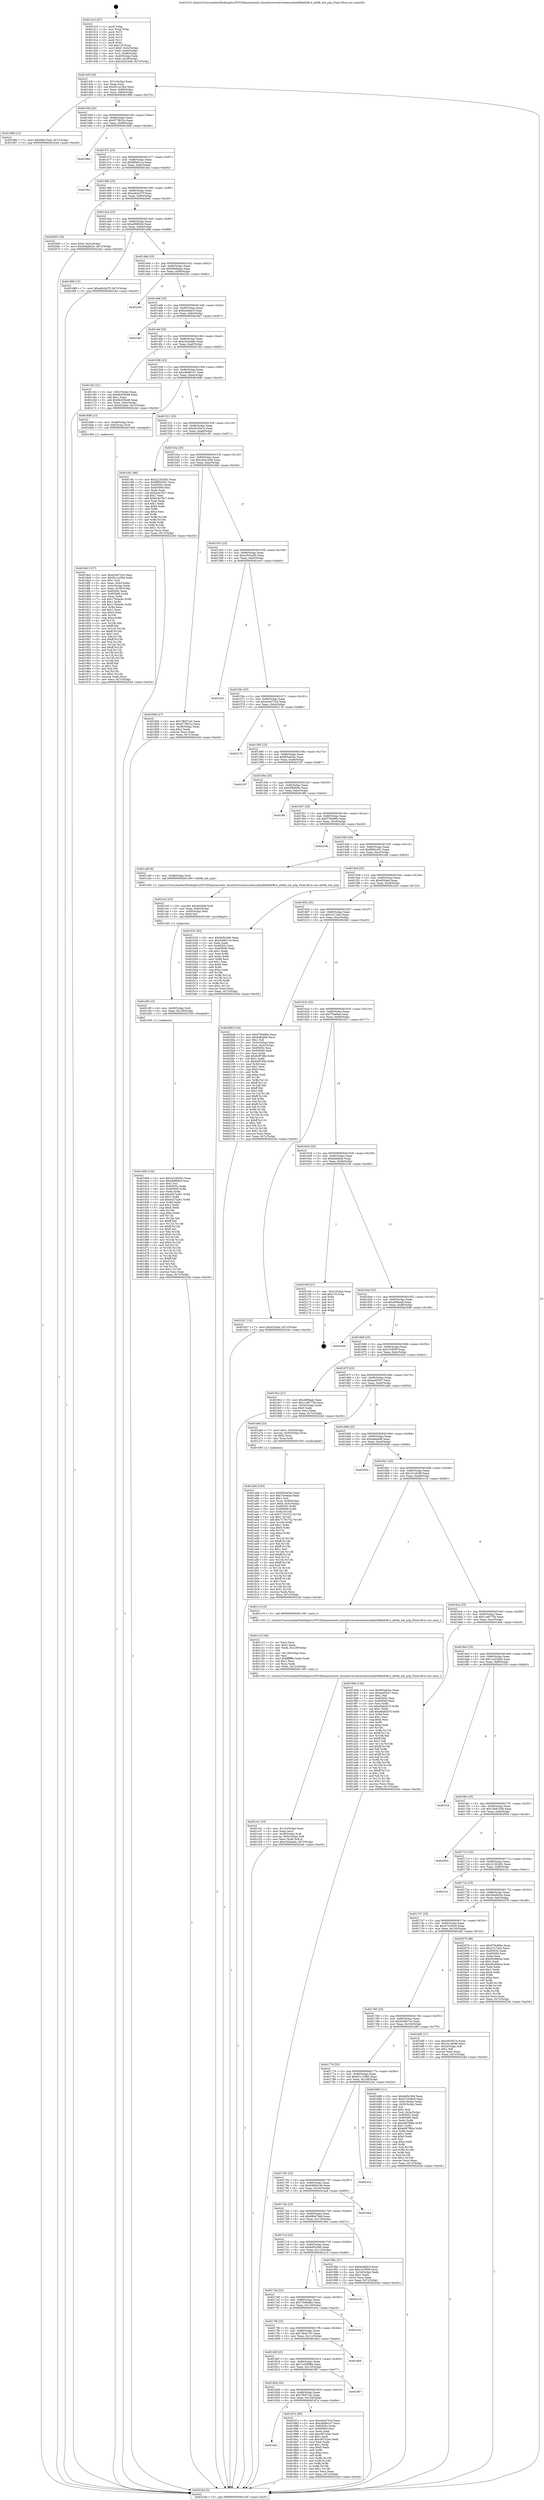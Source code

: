 digraph "0x401410" {
  label = "0x401410 (/mnt/c/Users/mathe/Desktop/tcc/POCII/binaries/extr_linuxdriversnetwirelessathath9kath9k.h_ath9k_init_p2p_Final-ollvm.out::main(0))"
  labelloc = "t"
  node[shape=record]

  Entry [label="",width=0.3,height=0.3,shape=circle,fillcolor=black,style=filled]
  "0x40143f" [label="{
     0x40143f [26]\l
     | [instrs]\l
     &nbsp;&nbsp;0x40143f \<+3\>: mov -0x7c(%rbp),%eax\l
     &nbsp;&nbsp;0x401442 \<+2\>: mov %eax,%ecx\l
     &nbsp;&nbsp;0x401444 \<+6\>: sub $0x921a10b4,%ecx\l
     &nbsp;&nbsp;0x40144a \<+3\>: mov %eax,-0x80(%rbp)\l
     &nbsp;&nbsp;0x40144d \<+6\>: mov %ecx,-0x84(%rbp)\l
     &nbsp;&nbsp;0x401453 \<+6\>: je 0000000000401980 \<main+0x570\>\l
  }"]
  "0x401980" [label="{
     0x401980 [12]\l
     | [instrs]\l
     &nbsp;&nbsp;0x401980 \<+7\>: movl $0x686e7be6,-0x7c(%rbp)\l
     &nbsp;&nbsp;0x401987 \<+5\>: jmp 000000000040224d \<main+0xe3d\>\l
  }"]
  "0x401459" [label="{
     0x401459 [25]\l
     | [instrs]\l
     &nbsp;&nbsp;0x401459 \<+5\>: jmp 000000000040145e \<main+0x4e\>\l
     &nbsp;&nbsp;0x40145e \<+3\>: mov -0x80(%rbp),%eax\l
     &nbsp;&nbsp;0x401461 \<+5\>: sub $0x977f831e,%eax\l
     &nbsp;&nbsp;0x401466 \<+6\>: mov %eax,-0x88(%rbp)\l
     &nbsp;&nbsp;0x40146c \<+6\>: je 0000000000401866 \<main+0x456\>\l
  }"]
  Exit [label="",width=0.3,height=0.3,shape=circle,fillcolor=black,style=filled,peripheries=2]
  "0x401866" [label="{
     0x401866\l
  }", style=dashed]
  "0x401472" [label="{
     0x401472 [25]\l
     | [instrs]\l
     &nbsp;&nbsp;0x401472 \<+5\>: jmp 0000000000401477 \<main+0x67\>\l
     &nbsp;&nbsp;0x401477 \<+3\>: mov -0x80(%rbp),%eax\l
     &nbsp;&nbsp;0x40147a \<+5\>: sub $0x9f04b1ca,%eax\l
     &nbsp;&nbsp;0x40147f \<+6\>: mov %eax,-0x8c(%rbp)\l
     &nbsp;&nbsp;0x401485 \<+6\>: je 0000000000401fa2 \<main+0xb92\>\l
  }"]
  "0x401d08" [label="{
     0x401d08 [144]\l
     | [instrs]\l
     &nbsp;&nbsp;0x401d08 \<+5\>: mov $0x22182d02,%eax\l
     &nbsp;&nbsp;0x401d0d \<+5\>: mov $0xa896f4c6,%esi\l
     &nbsp;&nbsp;0x401d12 \<+2\>: mov $0x1,%cl\l
     &nbsp;&nbsp;0x401d14 \<+7\>: mov 0x40505c,%edx\l
     &nbsp;&nbsp;0x401d1b \<+8\>: mov 0x405060,%r8d\l
     &nbsp;&nbsp;0x401d23 \<+3\>: mov %edx,%r9d\l
     &nbsp;&nbsp;0x401d26 \<+7\>: add $0xe427a261,%r9d\l
     &nbsp;&nbsp;0x401d2d \<+4\>: sub $0x1,%r9d\l
     &nbsp;&nbsp;0x401d31 \<+7\>: sub $0xe427a261,%r9d\l
     &nbsp;&nbsp;0x401d38 \<+4\>: imul %r9d,%edx\l
     &nbsp;&nbsp;0x401d3c \<+3\>: and $0x1,%edx\l
     &nbsp;&nbsp;0x401d3f \<+3\>: cmp $0x0,%edx\l
     &nbsp;&nbsp;0x401d42 \<+4\>: sete %r10b\l
     &nbsp;&nbsp;0x401d46 \<+4\>: cmp $0xa,%r8d\l
     &nbsp;&nbsp;0x401d4a \<+4\>: setl %r11b\l
     &nbsp;&nbsp;0x401d4e \<+3\>: mov %r10b,%bl\l
     &nbsp;&nbsp;0x401d51 \<+3\>: xor $0xff,%bl\l
     &nbsp;&nbsp;0x401d54 \<+3\>: mov %r11b,%r14b\l
     &nbsp;&nbsp;0x401d57 \<+4\>: xor $0xff,%r14b\l
     &nbsp;&nbsp;0x401d5b \<+3\>: xor $0x0,%cl\l
     &nbsp;&nbsp;0x401d5e \<+3\>: mov %bl,%r15b\l
     &nbsp;&nbsp;0x401d61 \<+4\>: and $0x0,%r15b\l
     &nbsp;&nbsp;0x401d65 \<+3\>: and %cl,%r10b\l
     &nbsp;&nbsp;0x401d68 \<+3\>: mov %r14b,%r12b\l
     &nbsp;&nbsp;0x401d6b \<+4\>: and $0x0,%r12b\l
     &nbsp;&nbsp;0x401d6f \<+3\>: and %cl,%r11b\l
     &nbsp;&nbsp;0x401d72 \<+3\>: or %r10b,%r15b\l
     &nbsp;&nbsp;0x401d75 \<+3\>: or %r11b,%r12b\l
     &nbsp;&nbsp;0x401d78 \<+3\>: xor %r12b,%r15b\l
     &nbsp;&nbsp;0x401d7b \<+3\>: or %r14b,%bl\l
     &nbsp;&nbsp;0x401d7e \<+3\>: xor $0xff,%bl\l
     &nbsp;&nbsp;0x401d81 \<+3\>: or $0x0,%cl\l
     &nbsp;&nbsp;0x401d84 \<+2\>: and %cl,%bl\l
     &nbsp;&nbsp;0x401d86 \<+3\>: or %bl,%r15b\l
     &nbsp;&nbsp;0x401d89 \<+4\>: test $0x1,%r15b\l
     &nbsp;&nbsp;0x401d8d \<+3\>: cmovne %esi,%eax\l
     &nbsp;&nbsp;0x401d90 \<+3\>: mov %eax,-0x7c(%rbp)\l
     &nbsp;&nbsp;0x401d93 \<+5\>: jmp 000000000040224d \<main+0xe3d\>\l
  }"]
  "0x401fa2" [label="{
     0x401fa2\l
  }", style=dashed]
  "0x40148b" [label="{
     0x40148b [25]\l
     | [instrs]\l
     &nbsp;&nbsp;0x40148b \<+5\>: jmp 0000000000401490 \<main+0x80\>\l
     &nbsp;&nbsp;0x401490 \<+3\>: mov -0x80(%rbp),%eax\l
     &nbsp;&nbsp;0x401493 \<+5\>: sub $0xa4b2e37f,%eax\l
     &nbsp;&nbsp;0x401498 \<+6\>: mov %eax,-0x90(%rbp)\l
     &nbsp;&nbsp;0x40149e \<+6\>: je 0000000000402065 \<main+0xc55\>\l
  }"]
  "0x401cf9" [label="{
     0x401cf9 [15]\l
     | [instrs]\l
     &nbsp;&nbsp;0x401cf9 \<+4\>: mov -0x58(%rbp),%rdi\l
     &nbsp;&nbsp;0x401cfd \<+6\>: mov %eax,-0x130(%rbp)\l
     &nbsp;&nbsp;0x401d03 \<+5\>: call 0000000000401030 \<free@plt\>\l
     | [calls]\l
     &nbsp;&nbsp;0x401030 \{1\} (unknown)\l
  }"]
  "0x402065" [label="{
     0x402065 [19]\l
     | [instrs]\l
     &nbsp;&nbsp;0x402065 \<+7\>: movl $0x0,-0x3c(%rbp)\l
     &nbsp;&nbsp;0x40206c \<+7\>: movl $0x29adb42e,-0x7c(%rbp)\l
     &nbsp;&nbsp;0x402073 \<+5\>: jmp 000000000040224d \<main+0xe3d\>\l
  }"]
  "0x4014a4" [label="{
     0x4014a4 [25]\l
     | [instrs]\l
     &nbsp;&nbsp;0x4014a4 \<+5\>: jmp 00000000004014a9 \<main+0x99\>\l
     &nbsp;&nbsp;0x4014a9 \<+3\>: mov -0x80(%rbp),%eax\l
     &nbsp;&nbsp;0x4014ac \<+5\>: sub $0xa896f4c6,%eax\l
     &nbsp;&nbsp;0x4014b1 \<+6\>: mov %eax,-0x94(%rbp)\l
     &nbsp;&nbsp;0x4014b7 \<+6\>: je 0000000000401d98 \<main+0x988\>\l
  }"]
  "0x401ce2" [label="{
     0x401ce2 [23]\l
     | [instrs]\l
     &nbsp;&nbsp;0x401ce2 \<+10\>: movabs $0x4030d6,%rdi\l
     &nbsp;&nbsp;0x401cec \<+3\>: mov %eax,-0x60(%rbp)\l
     &nbsp;&nbsp;0x401cef \<+3\>: mov -0x60(%rbp),%esi\l
     &nbsp;&nbsp;0x401cf2 \<+2\>: mov $0x0,%al\l
     &nbsp;&nbsp;0x401cf4 \<+5\>: call 0000000000401040 \<printf@plt\>\l
     | [calls]\l
     &nbsp;&nbsp;0x401040 \{1\} (unknown)\l
  }"]
  "0x401d98" [label="{
     0x401d98 [12]\l
     | [instrs]\l
     &nbsp;&nbsp;0x401d98 \<+7\>: movl $0xa4b2e37f,-0x7c(%rbp)\l
     &nbsp;&nbsp;0x401d9f \<+5\>: jmp 000000000040224d \<main+0xe3d\>\l
  }"]
  "0x4014bd" [label="{
     0x4014bd [25]\l
     | [instrs]\l
     &nbsp;&nbsp;0x4014bd \<+5\>: jmp 00000000004014c2 \<main+0xb2\>\l
     &nbsp;&nbsp;0x4014c2 \<+3\>: mov -0x80(%rbp),%eax\l
     &nbsp;&nbsp;0x4014c5 \<+5\>: sub $0xb9e9afaa,%eax\l
     &nbsp;&nbsp;0x4014ca \<+6\>: mov %eax,-0x98(%rbp)\l
     &nbsp;&nbsp;0x4014d0 \<+6\>: je 000000000040220c \<main+0xdfc\>\l
  }"]
  "0x401c41" [label="{
     0x401c41 [33]\l
     | [instrs]\l
     &nbsp;&nbsp;0x401c41 \<+6\>: mov -0x12c(%rbp),%ecx\l
     &nbsp;&nbsp;0x401c47 \<+3\>: imul %eax,%ecx\l
     &nbsp;&nbsp;0x401c4a \<+4\>: mov -0x58(%rbp),%rdi\l
     &nbsp;&nbsp;0x401c4e \<+4\>: movslq -0x5c(%rbp),%r8\l
     &nbsp;&nbsp;0x401c52 \<+4\>: mov %ecx,(%rdi,%r8,4)\l
     &nbsp;&nbsp;0x401c56 \<+7\>: movl $0xc3d3aede,-0x7c(%rbp)\l
     &nbsp;&nbsp;0x401c5d \<+5\>: jmp 000000000040224d \<main+0xe3d\>\l
  }"]
  "0x40220c" [label="{
     0x40220c\l
  }", style=dashed]
  "0x4014d6" [label="{
     0x4014d6 [25]\l
     | [instrs]\l
     &nbsp;&nbsp;0x4014d6 \<+5\>: jmp 00000000004014db \<main+0xcb\>\l
     &nbsp;&nbsp;0x4014db \<+3\>: mov -0x80(%rbp),%eax\l
     &nbsp;&nbsp;0x4014de \<+5\>: sub $0xbe4bfa1f,%eax\l
     &nbsp;&nbsp;0x4014e3 \<+6\>: mov %eax,-0x9c(%rbp)\l
     &nbsp;&nbsp;0x4014e9 \<+6\>: je 00000000004019a7 \<main+0x597\>\l
  }"]
  "0x401c15" [label="{
     0x401c15 [44]\l
     | [instrs]\l
     &nbsp;&nbsp;0x401c15 \<+2\>: xor %ecx,%ecx\l
     &nbsp;&nbsp;0x401c17 \<+5\>: mov $0x2,%edx\l
     &nbsp;&nbsp;0x401c1c \<+6\>: mov %edx,-0x128(%rbp)\l
     &nbsp;&nbsp;0x401c22 \<+1\>: cltd\l
     &nbsp;&nbsp;0x401c23 \<+6\>: mov -0x128(%rbp),%esi\l
     &nbsp;&nbsp;0x401c29 \<+2\>: idiv %esi\l
     &nbsp;&nbsp;0x401c2b \<+6\>: imul $0xfffffffe,%edx,%edx\l
     &nbsp;&nbsp;0x401c31 \<+3\>: sub $0x1,%ecx\l
     &nbsp;&nbsp;0x401c34 \<+2\>: sub %ecx,%edx\l
     &nbsp;&nbsp;0x401c36 \<+6\>: mov %edx,-0x12c(%rbp)\l
     &nbsp;&nbsp;0x401c3c \<+5\>: call 0000000000401160 \<next_i\>\l
     | [calls]\l
     &nbsp;&nbsp;0x401160 \{1\} (/mnt/c/Users/mathe/Desktop/tcc/POCII/binaries/extr_linuxdriversnetwirelessathath9kath9k.h_ath9k_init_p2p_Final-ollvm.out::next_i)\l
  }"]
  "0x4019a7" [label="{
     0x4019a7\l
  }", style=dashed]
  "0x4014ef" [label="{
     0x4014ef [25]\l
     | [instrs]\l
     &nbsp;&nbsp;0x4014ef \<+5\>: jmp 00000000004014f4 \<main+0xe4\>\l
     &nbsp;&nbsp;0x4014f4 \<+3\>: mov -0x80(%rbp),%eax\l
     &nbsp;&nbsp;0x4014f7 \<+5\>: sub $0xc3d3aede,%eax\l
     &nbsp;&nbsp;0x4014fc \<+6\>: mov %eax,-0xa0(%rbp)\l
     &nbsp;&nbsp;0x401502 \<+6\>: je 0000000000401c62 \<main+0x852\>\l
  }"]
  "0x401a84" [label="{
     0x401a84 [163]\l
     | [instrs]\l
     &nbsp;&nbsp;0x401a84 \<+5\>: mov $0xf03a63ec,%ecx\l
     &nbsp;&nbsp;0x401a89 \<+5\>: mov $0x754e6ae,%edx\l
     &nbsp;&nbsp;0x401a8e \<+3\>: mov $0x1,%sil\l
     &nbsp;&nbsp;0x401a91 \<+4\>: mov %rax,-0x58(%rbp)\l
     &nbsp;&nbsp;0x401a95 \<+7\>: movl $0x0,-0x5c(%rbp)\l
     &nbsp;&nbsp;0x401a9c \<+8\>: mov 0x40505c,%r8d\l
     &nbsp;&nbsp;0x401aa4 \<+8\>: mov 0x405060,%r9d\l
     &nbsp;&nbsp;0x401aac \<+3\>: mov %r8d,%r10d\l
     &nbsp;&nbsp;0x401aaf \<+7\>: sub $0x7170c752,%r10d\l
     &nbsp;&nbsp;0x401ab6 \<+4\>: sub $0x1,%r10d\l
     &nbsp;&nbsp;0x401aba \<+7\>: add $0x7170c752,%r10d\l
     &nbsp;&nbsp;0x401ac1 \<+4\>: imul %r10d,%r8d\l
     &nbsp;&nbsp;0x401ac5 \<+4\>: and $0x1,%r8d\l
     &nbsp;&nbsp;0x401ac9 \<+4\>: cmp $0x0,%r8d\l
     &nbsp;&nbsp;0x401acd \<+4\>: sete %r11b\l
     &nbsp;&nbsp;0x401ad1 \<+4\>: cmp $0xa,%r9d\l
     &nbsp;&nbsp;0x401ad5 \<+3\>: setl %bl\l
     &nbsp;&nbsp;0x401ad8 \<+3\>: mov %r11b,%r14b\l
     &nbsp;&nbsp;0x401adb \<+4\>: xor $0xff,%r14b\l
     &nbsp;&nbsp;0x401adf \<+3\>: mov %bl,%r15b\l
     &nbsp;&nbsp;0x401ae2 \<+4\>: xor $0xff,%r15b\l
     &nbsp;&nbsp;0x401ae6 \<+4\>: xor $0x1,%sil\l
     &nbsp;&nbsp;0x401aea \<+3\>: mov %r14b,%r12b\l
     &nbsp;&nbsp;0x401aed \<+4\>: and $0xff,%r12b\l
     &nbsp;&nbsp;0x401af1 \<+3\>: and %sil,%r11b\l
     &nbsp;&nbsp;0x401af4 \<+3\>: mov %r15b,%r13b\l
     &nbsp;&nbsp;0x401af7 \<+4\>: and $0xff,%r13b\l
     &nbsp;&nbsp;0x401afb \<+3\>: and %sil,%bl\l
     &nbsp;&nbsp;0x401afe \<+3\>: or %r11b,%r12b\l
     &nbsp;&nbsp;0x401b01 \<+3\>: or %bl,%r13b\l
     &nbsp;&nbsp;0x401b04 \<+3\>: xor %r13b,%r12b\l
     &nbsp;&nbsp;0x401b07 \<+3\>: or %r15b,%r14b\l
     &nbsp;&nbsp;0x401b0a \<+4\>: xor $0xff,%r14b\l
     &nbsp;&nbsp;0x401b0e \<+4\>: or $0x1,%sil\l
     &nbsp;&nbsp;0x401b12 \<+3\>: and %sil,%r14b\l
     &nbsp;&nbsp;0x401b15 \<+3\>: or %r14b,%r12b\l
     &nbsp;&nbsp;0x401b18 \<+4\>: test $0x1,%r12b\l
     &nbsp;&nbsp;0x401b1c \<+3\>: cmovne %edx,%ecx\l
     &nbsp;&nbsp;0x401b1f \<+3\>: mov %ecx,-0x7c(%rbp)\l
     &nbsp;&nbsp;0x401b22 \<+5\>: jmp 000000000040224d \<main+0xe3d\>\l
  }"]
  "0x401c62" [label="{
     0x401c62 [31]\l
     | [instrs]\l
     &nbsp;&nbsp;0x401c62 \<+3\>: mov -0x5c(%rbp),%eax\l
     &nbsp;&nbsp;0x401c65 \<+5\>: sub $0x6b439e48,%eax\l
     &nbsp;&nbsp;0x401c6a \<+3\>: add $0x1,%eax\l
     &nbsp;&nbsp;0x401c6d \<+5\>: add $0x6b439e48,%eax\l
     &nbsp;&nbsp;0x401c72 \<+3\>: mov %eax,-0x5c(%rbp)\l
     &nbsp;&nbsp;0x401c75 \<+7\>: movl $0x452ded,-0x7c(%rbp)\l
     &nbsp;&nbsp;0x401c7c \<+5\>: jmp 000000000040224d \<main+0xe3d\>\l
  }"]
  "0x401508" [label="{
     0x401508 [25]\l
     | [instrs]\l
     &nbsp;&nbsp;0x401508 \<+5\>: jmp 000000000040150d \<main+0xfd\>\l
     &nbsp;&nbsp;0x40150d \<+3\>: mov -0x80(%rbp),%eax\l
     &nbsp;&nbsp;0x401510 \<+5\>: sub $0xc6b861e7,%eax\l
     &nbsp;&nbsp;0x401515 \<+6\>: mov %eax,-0xa4(%rbp)\l
     &nbsp;&nbsp;0x40151b \<+6\>: je 00000000004018d6 \<main+0x4c6\>\l
  }"]
  "0x4018e3" [label="{
     0x4018e3 [157]\l
     | [instrs]\l
     &nbsp;&nbsp;0x4018e3 \<+5\>: mov $0xe3ed7524,%ecx\l
     &nbsp;&nbsp;0x4018e8 \<+5\>: mov $0x921a10b4,%edx\l
     &nbsp;&nbsp;0x4018ed \<+3\>: mov $0x1,%sil\l
     &nbsp;&nbsp;0x4018f0 \<+3\>: mov %eax,-0x4c(%rbp)\l
     &nbsp;&nbsp;0x4018f3 \<+3\>: mov -0x4c(%rbp),%eax\l
     &nbsp;&nbsp;0x4018f6 \<+3\>: mov %eax,-0x34(%rbp)\l
     &nbsp;&nbsp;0x4018f9 \<+7\>: mov 0x40505c,%eax\l
     &nbsp;&nbsp;0x401900 \<+8\>: mov 0x405060,%r8d\l
     &nbsp;&nbsp;0x401908 \<+3\>: mov %eax,%r9d\l
     &nbsp;&nbsp;0x40190b \<+7\>: sub $0x17b5ac6c,%r9d\l
     &nbsp;&nbsp;0x401912 \<+4\>: sub $0x1,%r9d\l
     &nbsp;&nbsp;0x401916 \<+7\>: add $0x17b5ac6c,%r9d\l
     &nbsp;&nbsp;0x40191d \<+4\>: imul %r9d,%eax\l
     &nbsp;&nbsp;0x401921 \<+3\>: and $0x1,%eax\l
     &nbsp;&nbsp;0x401924 \<+3\>: cmp $0x0,%eax\l
     &nbsp;&nbsp;0x401927 \<+4\>: sete %r10b\l
     &nbsp;&nbsp;0x40192b \<+4\>: cmp $0xa,%r8d\l
     &nbsp;&nbsp;0x40192f \<+4\>: setl %r11b\l
     &nbsp;&nbsp;0x401933 \<+3\>: mov %r10b,%bl\l
     &nbsp;&nbsp;0x401936 \<+3\>: xor $0xff,%bl\l
     &nbsp;&nbsp;0x401939 \<+3\>: mov %r11b,%r14b\l
     &nbsp;&nbsp;0x40193c \<+4\>: xor $0xff,%r14b\l
     &nbsp;&nbsp;0x401940 \<+4\>: xor $0x1,%sil\l
     &nbsp;&nbsp;0x401944 \<+3\>: mov %bl,%r15b\l
     &nbsp;&nbsp;0x401947 \<+4\>: and $0xff,%r15b\l
     &nbsp;&nbsp;0x40194b \<+3\>: and %sil,%r10b\l
     &nbsp;&nbsp;0x40194e \<+3\>: mov %r14b,%r12b\l
     &nbsp;&nbsp;0x401951 \<+4\>: and $0xff,%r12b\l
     &nbsp;&nbsp;0x401955 \<+3\>: and %sil,%r11b\l
     &nbsp;&nbsp;0x401958 \<+3\>: or %r10b,%r15b\l
     &nbsp;&nbsp;0x40195b \<+3\>: or %r11b,%r12b\l
     &nbsp;&nbsp;0x40195e \<+3\>: xor %r12b,%r15b\l
     &nbsp;&nbsp;0x401961 \<+3\>: or %r14b,%bl\l
     &nbsp;&nbsp;0x401964 \<+3\>: xor $0xff,%bl\l
     &nbsp;&nbsp;0x401967 \<+4\>: or $0x1,%sil\l
     &nbsp;&nbsp;0x40196b \<+3\>: and %sil,%bl\l
     &nbsp;&nbsp;0x40196e \<+3\>: or %bl,%r15b\l
     &nbsp;&nbsp;0x401971 \<+4\>: test $0x1,%r15b\l
     &nbsp;&nbsp;0x401975 \<+3\>: cmovne %edx,%ecx\l
     &nbsp;&nbsp;0x401978 \<+3\>: mov %ecx,-0x7c(%rbp)\l
     &nbsp;&nbsp;0x40197b \<+5\>: jmp 000000000040224d \<main+0xe3d\>\l
  }"]
  "0x4018d6" [label="{
     0x4018d6 [13]\l
     | [instrs]\l
     &nbsp;&nbsp;0x4018d6 \<+4\>: mov -0x48(%rbp),%rax\l
     &nbsp;&nbsp;0x4018da \<+4\>: mov 0x8(%rax),%rdi\l
     &nbsp;&nbsp;0x4018de \<+5\>: call 0000000000401060 \<atoi@plt\>\l
     | [calls]\l
     &nbsp;&nbsp;0x401060 \{1\} (unknown)\l
  }"]
  "0x401521" [label="{
     0x401521 [25]\l
     | [instrs]\l
     &nbsp;&nbsp;0x401521 \<+5\>: jmp 0000000000401526 \<main+0x116\>\l
     &nbsp;&nbsp;0x401526 \<+3\>: mov -0x80(%rbp),%eax\l
     &nbsp;&nbsp;0x401529 \<+5\>: sub $0xc8c55a7e,%eax\l
     &nbsp;&nbsp;0x40152e \<+6\>: mov %eax,-0xa8(%rbp)\l
     &nbsp;&nbsp;0x401534 \<+6\>: je 0000000000401c81 \<main+0x871\>\l
  }"]
  "0x401841" [label="{
     0x401841\l
  }", style=dashed]
  "0x401c81" [label="{
     0x401c81 [88]\l
     | [instrs]\l
     &nbsp;&nbsp;0x401c81 \<+5\>: mov $0x22182d02,%eax\l
     &nbsp;&nbsp;0x401c86 \<+5\>: mov $0xf985c651,%ecx\l
     &nbsp;&nbsp;0x401c8b \<+7\>: mov 0x40505c,%edx\l
     &nbsp;&nbsp;0x401c92 \<+7\>: mov 0x405060,%esi\l
     &nbsp;&nbsp;0x401c99 \<+2\>: mov %edx,%edi\l
     &nbsp;&nbsp;0x401c9b \<+6\>: sub $0xbc4a79c7,%edi\l
     &nbsp;&nbsp;0x401ca1 \<+3\>: sub $0x1,%edi\l
     &nbsp;&nbsp;0x401ca4 \<+6\>: add $0xbc4a79c7,%edi\l
     &nbsp;&nbsp;0x401caa \<+3\>: imul %edi,%edx\l
     &nbsp;&nbsp;0x401cad \<+3\>: and $0x1,%edx\l
     &nbsp;&nbsp;0x401cb0 \<+3\>: cmp $0x0,%edx\l
     &nbsp;&nbsp;0x401cb3 \<+4\>: sete %r8b\l
     &nbsp;&nbsp;0x401cb7 \<+3\>: cmp $0xa,%esi\l
     &nbsp;&nbsp;0x401cba \<+4\>: setl %r9b\l
     &nbsp;&nbsp;0x401cbe \<+3\>: mov %r8b,%r10b\l
     &nbsp;&nbsp;0x401cc1 \<+3\>: and %r9b,%r10b\l
     &nbsp;&nbsp;0x401cc4 \<+3\>: xor %r9b,%r8b\l
     &nbsp;&nbsp;0x401cc7 \<+3\>: or %r8b,%r10b\l
     &nbsp;&nbsp;0x401cca \<+4\>: test $0x1,%r10b\l
     &nbsp;&nbsp;0x401cce \<+3\>: cmovne %ecx,%eax\l
     &nbsp;&nbsp;0x401cd1 \<+3\>: mov %eax,-0x7c(%rbp)\l
     &nbsp;&nbsp;0x401cd4 \<+5\>: jmp 000000000040224d \<main+0xe3d\>\l
  }"]
  "0x40153a" [label="{
     0x40153a [25]\l
     | [instrs]\l
     &nbsp;&nbsp;0x40153a \<+5\>: jmp 000000000040153f \<main+0x12f\>\l
     &nbsp;&nbsp;0x40153f \<+3\>: mov -0x80(%rbp),%eax\l
     &nbsp;&nbsp;0x401542 \<+5\>: sub $0xc92e1b48,%eax\l
     &nbsp;&nbsp;0x401547 \<+6\>: mov %eax,-0xac(%rbp)\l
     &nbsp;&nbsp;0x40154d \<+6\>: je 000000000040184b \<main+0x43b\>\l
  }"]
  "0x40187e" [label="{
     0x40187e [88]\l
     | [instrs]\l
     &nbsp;&nbsp;0x40187e \<+5\>: mov $0xe3ed7524,%eax\l
     &nbsp;&nbsp;0x401883 \<+5\>: mov $0xc6b861e7,%ecx\l
     &nbsp;&nbsp;0x401888 \<+7\>: mov 0x40505c,%edx\l
     &nbsp;&nbsp;0x40188f \<+7\>: mov 0x405060,%esi\l
     &nbsp;&nbsp;0x401896 \<+2\>: mov %edx,%edi\l
     &nbsp;&nbsp;0x401898 \<+6\>: add $0xc957a2ec,%edi\l
     &nbsp;&nbsp;0x40189e \<+3\>: sub $0x1,%edi\l
     &nbsp;&nbsp;0x4018a1 \<+6\>: sub $0xc957a2ec,%edi\l
     &nbsp;&nbsp;0x4018a7 \<+3\>: imul %edi,%edx\l
     &nbsp;&nbsp;0x4018aa \<+3\>: and $0x1,%edx\l
     &nbsp;&nbsp;0x4018ad \<+3\>: cmp $0x0,%edx\l
     &nbsp;&nbsp;0x4018b0 \<+4\>: sete %r8b\l
     &nbsp;&nbsp;0x4018b4 \<+3\>: cmp $0xa,%esi\l
     &nbsp;&nbsp;0x4018b7 \<+4\>: setl %r9b\l
     &nbsp;&nbsp;0x4018bb \<+3\>: mov %r8b,%r10b\l
     &nbsp;&nbsp;0x4018be \<+3\>: and %r9b,%r10b\l
     &nbsp;&nbsp;0x4018c1 \<+3\>: xor %r9b,%r8b\l
     &nbsp;&nbsp;0x4018c4 \<+3\>: or %r8b,%r10b\l
     &nbsp;&nbsp;0x4018c7 \<+4\>: test $0x1,%r10b\l
     &nbsp;&nbsp;0x4018cb \<+3\>: cmovne %ecx,%eax\l
     &nbsp;&nbsp;0x4018ce \<+3\>: mov %eax,-0x7c(%rbp)\l
     &nbsp;&nbsp;0x4018d1 \<+5\>: jmp 000000000040224d \<main+0xe3d\>\l
  }"]
  "0x40184b" [label="{
     0x40184b [27]\l
     | [instrs]\l
     &nbsp;&nbsp;0x40184b \<+5\>: mov $0x7fb971dc,%eax\l
     &nbsp;&nbsp;0x401850 \<+5\>: mov $0x977f831e,%ecx\l
     &nbsp;&nbsp;0x401855 \<+3\>: mov -0x38(%rbp),%edx\l
     &nbsp;&nbsp;0x401858 \<+3\>: cmp $0x2,%edx\l
     &nbsp;&nbsp;0x40185b \<+3\>: cmovne %ecx,%eax\l
     &nbsp;&nbsp;0x40185e \<+3\>: mov %eax,-0x7c(%rbp)\l
     &nbsp;&nbsp;0x401861 \<+5\>: jmp 000000000040224d \<main+0xe3d\>\l
  }"]
  "0x401553" [label="{
     0x401553 [25]\l
     | [instrs]\l
     &nbsp;&nbsp;0x401553 \<+5\>: jmp 0000000000401558 \<main+0x148\>\l
     &nbsp;&nbsp;0x401558 \<+3\>: mov -0x80(%rbp),%eax\l
     &nbsp;&nbsp;0x40155b \<+5\>: sub $0xe293ec6b,%eax\l
     &nbsp;&nbsp;0x401560 \<+6\>: mov %eax,-0xb0(%rbp)\l
     &nbsp;&nbsp;0x401566 \<+6\>: je 0000000000401ec0 \<main+0xab0\>\l
  }"]
  "0x40224d" [label="{
     0x40224d [5]\l
     | [instrs]\l
     &nbsp;&nbsp;0x40224d \<+5\>: jmp 000000000040143f \<main+0x2f\>\l
  }"]
  "0x401410" [label="{
     0x401410 [47]\l
     | [instrs]\l
     &nbsp;&nbsp;0x401410 \<+1\>: push %rbp\l
     &nbsp;&nbsp;0x401411 \<+3\>: mov %rsp,%rbp\l
     &nbsp;&nbsp;0x401414 \<+2\>: push %r15\l
     &nbsp;&nbsp;0x401416 \<+2\>: push %r14\l
     &nbsp;&nbsp;0x401418 \<+2\>: push %r13\l
     &nbsp;&nbsp;0x40141a \<+2\>: push %r12\l
     &nbsp;&nbsp;0x40141c \<+1\>: push %rbx\l
     &nbsp;&nbsp;0x40141d \<+7\>: sub $0x118,%rsp\l
     &nbsp;&nbsp;0x401424 \<+7\>: movl $0x0,-0x3c(%rbp)\l
     &nbsp;&nbsp;0x40142b \<+3\>: mov %edi,-0x40(%rbp)\l
     &nbsp;&nbsp;0x40142e \<+4\>: mov %rsi,-0x48(%rbp)\l
     &nbsp;&nbsp;0x401432 \<+3\>: mov -0x40(%rbp),%edi\l
     &nbsp;&nbsp;0x401435 \<+3\>: mov %edi,-0x38(%rbp)\l
     &nbsp;&nbsp;0x401438 \<+7\>: movl $0xc92e1b48,-0x7c(%rbp)\l
  }"]
  "0x401828" [label="{
     0x401828 [25]\l
     | [instrs]\l
     &nbsp;&nbsp;0x401828 \<+5\>: jmp 000000000040182d \<main+0x41d\>\l
     &nbsp;&nbsp;0x40182d \<+3\>: mov -0x80(%rbp),%eax\l
     &nbsp;&nbsp;0x401830 \<+5\>: sub $0x7fb971dc,%eax\l
     &nbsp;&nbsp;0x401835 \<+6\>: mov %eax,-0x124(%rbp)\l
     &nbsp;&nbsp;0x40183b \<+6\>: je 000000000040187e \<main+0x46e\>\l
  }"]
  "0x401ec0" [label="{
     0x401ec0\l
  }", style=dashed]
  "0x40156c" [label="{
     0x40156c [25]\l
     | [instrs]\l
     &nbsp;&nbsp;0x40156c \<+5\>: jmp 0000000000401571 \<main+0x161\>\l
     &nbsp;&nbsp;0x401571 \<+3\>: mov -0x80(%rbp),%eax\l
     &nbsp;&nbsp;0x401574 \<+5\>: sub $0xe3ed7524,%eax\l
     &nbsp;&nbsp;0x401579 \<+6\>: mov %eax,-0xb4(%rbp)\l
     &nbsp;&nbsp;0x40157f \<+6\>: je 000000000040217b \<main+0xd6b\>\l
  }"]
  "0x401f87" [label="{
     0x401f87\l
  }", style=dashed]
  "0x40217b" [label="{
     0x40217b\l
  }", style=dashed]
  "0x401585" [label="{
     0x401585 [25]\l
     | [instrs]\l
     &nbsp;&nbsp;0x401585 \<+5\>: jmp 000000000040158a \<main+0x17a\>\l
     &nbsp;&nbsp;0x40158a \<+3\>: mov -0x80(%rbp),%eax\l
     &nbsp;&nbsp;0x40158d \<+5\>: sub $0xf03a63ec,%eax\l
     &nbsp;&nbsp;0x401592 \<+6\>: mov %eax,-0xb8(%rbp)\l
     &nbsp;&nbsp;0x401598 \<+6\>: je 0000000000402197 \<main+0xd87\>\l
  }"]
  "0x40180f" [label="{
     0x40180f [25]\l
     | [instrs]\l
     &nbsp;&nbsp;0x40180f \<+5\>: jmp 0000000000401814 \<main+0x404\>\l
     &nbsp;&nbsp;0x401814 \<+3\>: mov -0x80(%rbp),%eax\l
     &nbsp;&nbsp;0x401817 \<+5\>: sub $0x7a24998a,%eax\l
     &nbsp;&nbsp;0x40181c \<+6\>: mov %eax,-0x120(%rbp)\l
     &nbsp;&nbsp;0x401822 \<+6\>: je 0000000000401f87 \<main+0xb77\>\l
  }"]
  "0x402197" [label="{
     0x402197\l
  }", style=dashed]
  "0x40159e" [label="{
     0x40159e [25]\l
     | [instrs]\l
     &nbsp;&nbsp;0x40159e \<+5\>: jmp 00000000004015a3 \<main+0x193\>\l
     &nbsp;&nbsp;0x4015a3 \<+3\>: mov -0x80(%rbp),%eax\l
     &nbsp;&nbsp;0x4015a6 \<+5\>: sub $0xf2fb909a,%eax\l
     &nbsp;&nbsp;0x4015ab \<+6\>: mov %eax,-0xbc(%rbp)\l
     &nbsp;&nbsp;0x4015b1 \<+6\>: je 0000000000401ff4 \<main+0xbe4\>\l
  }"]
  "0x401eb4" [label="{
     0x401eb4\l
  }", style=dashed]
  "0x401ff4" [label="{
     0x401ff4\l
  }", style=dashed]
  "0x4015b7" [label="{
     0x4015b7 [25]\l
     | [instrs]\l
     &nbsp;&nbsp;0x4015b7 \<+5\>: jmp 00000000004015bc \<main+0x1ac\>\l
     &nbsp;&nbsp;0x4015bc \<+3\>: mov -0x80(%rbp),%eax\l
     &nbsp;&nbsp;0x4015bf \<+5\>: sub $0xf756d96e,%eax\l
     &nbsp;&nbsp;0x4015c4 \<+6\>: mov %eax,-0xc0(%rbp)\l
     &nbsp;&nbsp;0x4015ca \<+6\>: je 0000000000402246 \<main+0xe36\>\l
  }"]
  "0x4017f6" [label="{
     0x4017f6 [25]\l
     | [instrs]\l
     &nbsp;&nbsp;0x4017f6 \<+5\>: jmp 00000000004017fb \<main+0x3eb\>\l
     &nbsp;&nbsp;0x4017fb \<+3\>: mov -0x80(%rbp),%eax\l
     &nbsp;&nbsp;0x4017fe \<+5\>: sub $0x74b4c781,%eax\l
     &nbsp;&nbsp;0x401803 \<+6\>: mov %eax,-0x11c(%rbp)\l
     &nbsp;&nbsp;0x401809 \<+6\>: je 0000000000401eb4 \<main+0xaa4\>\l
  }"]
  "0x402246" [label="{
     0x402246\l
  }", style=dashed]
  "0x4015d0" [label="{
     0x4015d0 [25]\l
     | [instrs]\l
     &nbsp;&nbsp;0x4015d0 \<+5\>: jmp 00000000004015d5 \<main+0x1c5\>\l
     &nbsp;&nbsp;0x4015d5 \<+3\>: mov -0x80(%rbp),%eax\l
     &nbsp;&nbsp;0x4015d8 \<+5\>: sub $0xf985c651,%eax\l
     &nbsp;&nbsp;0x4015dd \<+6\>: mov %eax,-0xc4(%rbp)\l
     &nbsp;&nbsp;0x4015e3 \<+6\>: je 0000000000401cd9 \<main+0x8c9\>\l
  }"]
  "0x401e34" [label="{
     0x401e34\l
  }", style=dashed]
  "0x401cd9" [label="{
     0x401cd9 [9]\l
     | [instrs]\l
     &nbsp;&nbsp;0x401cd9 \<+4\>: mov -0x58(%rbp),%rdi\l
     &nbsp;&nbsp;0x401cdd \<+5\>: call 0000000000401400 \<ath9k_init_p2p\>\l
     | [calls]\l
     &nbsp;&nbsp;0x401400 \{1\} (/mnt/c/Users/mathe/Desktop/tcc/POCII/binaries/extr_linuxdriversnetwirelessathath9kath9k.h_ath9k_init_p2p_Final-ollvm.out::ath9k_init_p2p)\l
  }"]
  "0x4015e9" [label="{
     0x4015e9 [25]\l
     | [instrs]\l
     &nbsp;&nbsp;0x4015e9 \<+5\>: jmp 00000000004015ee \<main+0x1de\>\l
     &nbsp;&nbsp;0x4015ee \<+3\>: mov -0x80(%rbp),%eax\l
     &nbsp;&nbsp;0x4015f1 \<+5\>: sub $0x452ded,%eax\l
     &nbsp;&nbsp;0x4015f6 \<+6\>: mov %eax,-0xc8(%rbp)\l
     &nbsp;&nbsp;0x4015fc \<+6\>: je 0000000000401b33 \<main+0x723\>\l
  }"]
  "0x4017dd" [label="{
     0x4017dd [25]\l
     | [instrs]\l
     &nbsp;&nbsp;0x4017dd \<+5\>: jmp 00000000004017e2 \<main+0x3d2\>\l
     &nbsp;&nbsp;0x4017e2 \<+3\>: mov -0x80(%rbp),%eax\l
     &nbsp;&nbsp;0x4017e5 \<+5\>: sub $0x7356bdbe,%eax\l
     &nbsp;&nbsp;0x4017ea \<+6\>: mov %eax,-0x118(%rbp)\l
     &nbsp;&nbsp;0x4017f0 \<+6\>: je 0000000000401e34 \<main+0xa24\>\l
  }"]
  "0x401b33" [label="{
     0x401b33 [83]\l
     | [instrs]\l
     &nbsp;&nbsp;0x401b33 \<+5\>: mov $0x6ef5c3b6,%eax\l
     &nbsp;&nbsp;0x401b38 \<+5\>: mov $0x4c6827ce,%ecx\l
     &nbsp;&nbsp;0x401b3d \<+2\>: xor %edx,%edx\l
     &nbsp;&nbsp;0x401b3f \<+7\>: mov 0x40505c,%esi\l
     &nbsp;&nbsp;0x401b46 \<+7\>: mov 0x405060,%edi\l
     &nbsp;&nbsp;0x401b4d \<+3\>: sub $0x1,%edx\l
     &nbsp;&nbsp;0x401b50 \<+3\>: mov %esi,%r8d\l
     &nbsp;&nbsp;0x401b53 \<+3\>: add %edx,%r8d\l
     &nbsp;&nbsp;0x401b56 \<+4\>: imul %r8d,%esi\l
     &nbsp;&nbsp;0x401b5a \<+3\>: and $0x1,%esi\l
     &nbsp;&nbsp;0x401b5d \<+3\>: cmp $0x0,%esi\l
     &nbsp;&nbsp;0x401b60 \<+4\>: sete %r9b\l
     &nbsp;&nbsp;0x401b64 \<+3\>: cmp $0xa,%edi\l
     &nbsp;&nbsp;0x401b67 \<+4\>: setl %r10b\l
     &nbsp;&nbsp;0x401b6b \<+3\>: mov %r9b,%r11b\l
     &nbsp;&nbsp;0x401b6e \<+3\>: and %r10b,%r11b\l
     &nbsp;&nbsp;0x401b71 \<+3\>: xor %r10b,%r9b\l
     &nbsp;&nbsp;0x401b74 \<+3\>: or %r9b,%r11b\l
     &nbsp;&nbsp;0x401b77 \<+4\>: test $0x1,%r11b\l
     &nbsp;&nbsp;0x401b7b \<+3\>: cmovne %ecx,%eax\l
     &nbsp;&nbsp;0x401b7e \<+3\>: mov %eax,-0x7c(%rbp)\l
     &nbsp;&nbsp;0x401b81 \<+5\>: jmp 000000000040224d \<main+0xe3d\>\l
  }"]
  "0x401602" [label="{
     0x401602 [25]\l
     | [instrs]\l
     &nbsp;&nbsp;0x401602 \<+5\>: jmp 0000000000401607 \<main+0x1f7\>\l
     &nbsp;&nbsp;0x401607 \<+3\>: mov -0x80(%rbp),%eax\l
     &nbsp;&nbsp;0x40160a \<+5\>: sub $0x2317ab2,%eax\l
     &nbsp;&nbsp;0x40160f \<+6\>: mov %eax,-0xcc(%rbp)\l
     &nbsp;&nbsp;0x401615 \<+6\>: je 00000000004020d0 \<main+0xcc0\>\l
  }"]
  "0x4021c5" [label="{
     0x4021c5\l
  }", style=dashed]
  "0x4020d0" [label="{
     0x4020d0 [150]\l
     | [instrs]\l
     &nbsp;&nbsp;0x4020d0 \<+5\>: mov $0xf756d96e,%eax\l
     &nbsp;&nbsp;0x4020d5 \<+5\>: mov $0x8a8a60e,%ecx\l
     &nbsp;&nbsp;0x4020da \<+2\>: mov $0x1,%dl\l
     &nbsp;&nbsp;0x4020dc \<+3\>: mov -0x3c(%rbp),%esi\l
     &nbsp;&nbsp;0x4020df \<+3\>: mov %esi,-0x2c(%rbp)\l
     &nbsp;&nbsp;0x4020e2 \<+7\>: mov 0x40505c,%esi\l
     &nbsp;&nbsp;0x4020e9 \<+7\>: mov 0x405060,%edi\l
     &nbsp;&nbsp;0x4020f0 \<+3\>: mov %esi,%r8d\l
     &nbsp;&nbsp;0x4020f3 \<+7\>: add $0x6cff746b,%r8d\l
     &nbsp;&nbsp;0x4020fa \<+4\>: sub $0x1,%r8d\l
     &nbsp;&nbsp;0x4020fe \<+7\>: sub $0x6cff746b,%r8d\l
     &nbsp;&nbsp;0x402105 \<+4\>: imul %r8d,%esi\l
     &nbsp;&nbsp;0x402109 \<+3\>: and $0x1,%esi\l
     &nbsp;&nbsp;0x40210c \<+3\>: cmp $0x0,%esi\l
     &nbsp;&nbsp;0x40210f \<+4\>: sete %r9b\l
     &nbsp;&nbsp;0x402113 \<+3\>: cmp $0xa,%edi\l
     &nbsp;&nbsp;0x402116 \<+4\>: setl %r10b\l
     &nbsp;&nbsp;0x40211a \<+3\>: mov %r9b,%r11b\l
     &nbsp;&nbsp;0x40211d \<+4\>: xor $0xff,%r11b\l
     &nbsp;&nbsp;0x402121 \<+3\>: mov %r10b,%bl\l
     &nbsp;&nbsp;0x402124 \<+3\>: xor $0xff,%bl\l
     &nbsp;&nbsp;0x402127 \<+3\>: xor $0x1,%dl\l
     &nbsp;&nbsp;0x40212a \<+3\>: mov %r11b,%r14b\l
     &nbsp;&nbsp;0x40212d \<+4\>: and $0xff,%r14b\l
     &nbsp;&nbsp;0x402131 \<+3\>: and %dl,%r9b\l
     &nbsp;&nbsp;0x402134 \<+3\>: mov %bl,%r15b\l
     &nbsp;&nbsp;0x402137 \<+4\>: and $0xff,%r15b\l
     &nbsp;&nbsp;0x40213b \<+3\>: and %dl,%r10b\l
     &nbsp;&nbsp;0x40213e \<+3\>: or %r9b,%r14b\l
     &nbsp;&nbsp;0x402141 \<+3\>: or %r10b,%r15b\l
     &nbsp;&nbsp;0x402144 \<+3\>: xor %r15b,%r14b\l
     &nbsp;&nbsp;0x402147 \<+3\>: or %bl,%r11b\l
     &nbsp;&nbsp;0x40214a \<+4\>: xor $0xff,%r11b\l
     &nbsp;&nbsp;0x40214e \<+3\>: or $0x1,%dl\l
     &nbsp;&nbsp;0x402151 \<+3\>: and %dl,%r11b\l
     &nbsp;&nbsp;0x402154 \<+3\>: or %r11b,%r14b\l
     &nbsp;&nbsp;0x402157 \<+4\>: test $0x1,%r14b\l
     &nbsp;&nbsp;0x40215b \<+3\>: cmovne %ecx,%eax\l
     &nbsp;&nbsp;0x40215e \<+3\>: mov %eax,-0x7c(%rbp)\l
     &nbsp;&nbsp;0x402161 \<+5\>: jmp 000000000040224d \<main+0xe3d\>\l
  }"]
  "0x40161b" [label="{
     0x40161b [25]\l
     | [instrs]\l
     &nbsp;&nbsp;0x40161b \<+5\>: jmp 0000000000401620 \<main+0x210\>\l
     &nbsp;&nbsp;0x401620 \<+3\>: mov -0x80(%rbp),%eax\l
     &nbsp;&nbsp;0x401623 \<+5\>: sub $0x754e6ae,%eax\l
     &nbsp;&nbsp;0x401628 \<+6\>: mov %eax,-0xd0(%rbp)\l
     &nbsp;&nbsp;0x40162e \<+6\>: je 0000000000401b27 \<main+0x717\>\l
  }"]
  "0x4017c4" [label="{
     0x4017c4 [25]\l
     | [instrs]\l
     &nbsp;&nbsp;0x4017c4 \<+5\>: jmp 00000000004017c9 \<main+0x3b9\>\l
     &nbsp;&nbsp;0x4017c9 \<+3\>: mov -0x80(%rbp),%eax\l
     &nbsp;&nbsp;0x4017cc \<+5\>: sub $0x6ef5c3b6,%eax\l
     &nbsp;&nbsp;0x4017d1 \<+6\>: mov %eax,-0x114(%rbp)\l
     &nbsp;&nbsp;0x4017d7 \<+6\>: je 00000000004021c5 \<main+0xdb5\>\l
  }"]
  "0x401b27" [label="{
     0x401b27 [12]\l
     | [instrs]\l
     &nbsp;&nbsp;0x401b27 \<+7\>: movl $0x452ded,-0x7c(%rbp)\l
     &nbsp;&nbsp;0x401b2e \<+5\>: jmp 000000000040224d \<main+0xe3d\>\l
  }"]
  "0x401634" [label="{
     0x401634 [25]\l
     | [instrs]\l
     &nbsp;&nbsp;0x401634 \<+5\>: jmp 0000000000401639 \<main+0x229\>\l
     &nbsp;&nbsp;0x401639 \<+3\>: mov -0x80(%rbp),%eax\l
     &nbsp;&nbsp;0x40163c \<+5\>: sub $0x8a8a60e,%eax\l
     &nbsp;&nbsp;0x401641 \<+6\>: mov %eax,-0xd4(%rbp)\l
     &nbsp;&nbsp;0x401647 \<+6\>: je 0000000000402166 \<main+0xd56\>\l
  }"]
  "0x40198c" [label="{
     0x40198c [27]\l
     | [instrs]\l
     &nbsp;&nbsp;0x40198c \<+5\>: mov $0xbe4bfa1f,%eax\l
     &nbsp;&nbsp;0x401991 \<+5\>: mov $0xc31f009,%ecx\l
     &nbsp;&nbsp;0x401996 \<+3\>: mov -0x34(%rbp),%edx\l
     &nbsp;&nbsp;0x401999 \<+3\>: cmp $0x1,%edx\l
     &nbsp;&nbsp;0x40199c \<+3\>: cmovl %ecx,%eax\l
     &nbsp;&nbsp;0x40199f \<+3\>: mov %eax,-0x7c(%rbp)\l
     &nbsp;&nbsp;0x4019a2 \<+5\>: jmp 000000000040224d \<main+0xe3d\>\l
  }"]
  "0x402166" [label="{
     0x402166 [21]\l
     | [instrs]\l
     &nbsp;&nbsp;0x402166 \<+3\>: mov -0x2c(%rbp),%eax\l
     &nbsp;&nbsp;0x402169 \<+7\>: add $0x118,%rsp\l
     &nbsp;&nbsp;0x402170 \<+1\>: pop %rbx\l
     &nbsp;&nbsp;0x402171 \<+2\>: pop %r12\l
     &nbsp;&nbsp;0x402173 \<+2\>: pop %r13\l
     &nbsp;&nbsp;0x402175 \<+2\>: pop %r14\l
     &nbsp;&nbsp;0x402177 \<+2\>: pop %r15\l
     &nbsp;&nbsp;0x402179 \<+1\>: pop %rbp\l
     &nbsp;&nbsp;0x40217a \<+1\>: ret\l
  }"]
  "0x40164d" [label="{
     0x40164d [25]\l
     | [instrs]\l
     &nbsp;&nbsp;0x40164d \<+5\>: jmp 0000000000401652 \<main+0x242\>\l
     &nbsp;&nbsp;0x401652 \<+3\>: mov -0x80(%rbp),%eax\l
     &nbsp;&nbsp;0x401655 \<+5\>: sub $0xa996aab,%eax\l
     &nbsp;&nbsp;0x40165a \<+6\>: mov %eax,-0xd8(%rbp)\l
     &nbsp;&nbsp;0x401660 \<+6\>: je 0000000000402048 \<main+0xc38\>\l
  }"]
  "0x4017ab" [label="{
     0x4017ab [25]\l
     | [instrs]\l
     &nbsp;&nbsp;0x4017ab \<+5\>: jmp 00000000004017b0 \<main+0x3a0\>\l
     &nbsp;&nbsp;0x4017b0 \<+3\>: mov -0x80(%rbp),%eax\l
     &nbsp;&nbsp;0x4017b3 \<+5\>: sub $0x686e7be6,%eax\l
     &nbsp;&nbsp;0x4017b8 \<+6\>: mov %eax,-0x110(%rbp)\l
     &nbsp;&nbsp;0x4017be \<+6\>: je 000000000040198c \<main+0x57c\>\l
  }"]
  "0x402048" [label="{
     0x402048\l
  }", style=dashed]
  "0x401666" [label="{
     0x401666 [25]\l
     | [instrs]\l
     &nbsp;&nbsp;0x401666 \<+5\>: jmp 000000000040166b \<main+0x25b\>\l
     &nbsp;&nbsp;0x40166b \<+3\>: mov -0x80(%rbp),%eax\l
     &nbsp;&nbsp;0x40166e \<+5\>: sub $0xc31f009,%eax\l
     &nbsp;&nbsp;0x401673 \<+6\>: mov %eax,-0xdc(%rbp)\l
     &nbsp;&nbsp;0x401679 \<+6\>: je 00000000004019c2 \<main+0x5b2\>\l
  }"]
  "0x401da4" [label="{
     0x401da4\l
  }", style=dashed]
  "0x4019c2" [label="{
     0x4019c2 [27]\l
     | [instrs]\l
     &nbsp;&nbsp;0x4019c2 \<+5\>: mov $0xa996aab,%eax\l
     &nbsp;&nbsp;0x4019c7 \<+5\>: mov $0x1c48775b,%ecx\l
     &nbsp;&nbsp;0x4019cc \<+3\>: mov -0x34(%rbp),%edx\l
     &nbsp;&nbsp;0x4019cf \<+3\>: cmp $0x0,%edx\l
     &nbsp;&nbsp;0x4019d2 \<+3\>: cmove %ecx,%eax\l
     &nbsp;&nbsp;0x4019d5 \<+3\>: mov %eax,-0x7c(%rbp)\l
     &nbsp;&nbsp;0x4019d8 \<+5\>: jmp 000000000040224d \<main+0xe3d\>\l
  }"]
  "0x40167f" [label="{
     0x40167f [25]\l
     | [instrs]\l
     &nbsp;&nbsp;0x40167f \<+5\>: jmp 0000000000401684 \<main+0x274\>\l
     &nbsp;&nbsp;0x401684 \<+3\>: mov -0x80(%rbp),%eax\l
     &nbsp;&nbsp;0x401687 \<+5\>: sub $0xead5547,%eax\l
     &nbsp;&nbsp;0x40168c \<+6\>: mov %eax,-0xe0(%rbp)\l
     &nbsp;&nbsp;0x401692 \<+6\>: je 0000000000401a6d \<main+0x65d\>\l
  }"]
  "0x401792" [label="{
     0x401792 [25]\l
     | [instrs]\l
     &nbsp;&nbsp;0x401792 \<+5\>: jmp 0000000000401797 \<main+0x387\>\l
     &nbsp;&nbsp;0x401797 \<+3\>: mov -0x80(%rbp),%eax\l
     &nbsp;&nbsp;0x40179a \<+5\>: sub $0x6465d14b,%eax\l
     &nbsp;&nbsp;0x40179f \<+6\>: mov %eax,-0x10c(%rbp)\l
     &nbsp;&nbsp;0x4017a5 \<+6\>: je 0000000000401da4 \<main+0x994\>\l
  }"]
  "0x401a6d" [label="{
     0x401a6d [23]\l
     | [instrs]\l
     &nbsp;&nbsp;0x401a6d \<+7\>: movl $0x1,-0x50(%rbp)\l
     &nbsp;&nbsp;0x401a74 \<+4\>: movslq -0x50(%rbp),%rax\l
     &nbsp;&nbsp;0x401a78 \<+4\>: shl $0x2,%rax\l
     &nbsp;&nbsp;0x401a7c \<+3\>: mov %rax,%rdi\l
     &nbsp;&nbsp;0x401a7f \<+5\>: call 0000000000401050 \<malloc@plt\>\l
     | [calls]\l
     &nbsp;&nbsp;0x401050 \{1\} (unknown)\l
  }"]
  "0x401698" [label="{
     0x401698 [25]\l
     | [instrs]\l
     &nbsp;&nbsp;0x401698 \<+5\>: jmp 000000000040169d \<main+0x28d\>\l
     &nbsp;&nbsp;0x40169d \<+3\>: mov -0x80(%rbp),%eax\l
     &nbsp;&nbsp;0x4016a0 \<+5\>: sub $0xeeba4d6,%eax\l
     &nbsp;&nbsp;0x4016a5 \<+6\>: mov %eax,-0xe4(%rbp)\l
     &nbsp;&nbsp;0x4016ab \<+6\>: je 000000000040200d \<main+0xbfd\>\l
  }"]
  "0x40223a" [label="{
     0x40223a\l
  }", style=dashed]
  "0x40200d" [label="{
     0x40200d\l
  }", style=dashed]
  "0x4016b1" [label="{
     0x4016b1 [25]\l
     | [instrs]\l
     &nbsp;&nbsp;0x4016b1 \<+5\>: jmp 00000000004016b6 \<main+0x2a6\>\l
     &nbsp;&nbsp;0x4016b6 \<+3\>: mov -0x80(%rbp),%eax\l
     &nbsp;&nbsp;0x4016b9 \<+5\>: sub $0x1b1afc88,%eax\l
     &nbsp;&nbsp;0x4016be \<+6\>: mov %eax,-0xe8(%rbp)\l
     &nbsp;&nbsp;0x4016c4 \<+6\>: je 0000000000401c10 \<main+0x800\>\l
  }"]
  "0x401779" [label="{
     0x401779 [25]\l
     | [instrs]\l
     &nbsp;&nbsp;0x401779 \<+5\>: jmp 000000000040177e \<main+0x36e\>\l
     &nbsp;&nbsp;0x40177e \<+3\>: mov -0x80(%rbp),%eax\l
     &nbsp;&nbsp;0x401781 \<+5\>: sub $0x62113485,%eax\l
     &nbsp;&nbsp;0x401786 \<+6\>: mov %eax,-0x108(%rbp)\l
     &nbsp;&nbsp;0x40178c \<+6\>: je 000000000040223a \<main+0xe2a\>\l
  }"]
  "0x401c10" [label="{
     0x401c10 [5]\l
     | [instrs]\l
     &nbsp;&nbsp;0x401c10 \<+5\>: call 0000000000401160 \<next_i\>\l
     | [calls]\l
     &nbsp;&nbsp;0x401160 \{1\} (/mnt/c/Users/mathe/Desktop/tcc/POCII/binaries/extr_linuxdriversnetwirelessathath9kath9k.h_ath9k_init_p2p_Final-ollvm.out::next_i)\l
  }"]
  "0x4016ca" [label="{
     0x4016ca [25]\l
     | [instrs]\l
     &nbsp;&nbsp;0x4016ca \<+5\>: jmp 00000000004016cf \<main+0x2bf\>\l
     &nbsp;&nbsp;0x4016cf \<+3\>: mov -0x80(%rbp),%eax\l
     &nbsp;&nbsp;0x4016d2 \<+5\>: sub $0x1c48775b,%eax\l
     &nbsp;&nbsp;0x4016d7 \<+6\>: mov %eax,-0xec(%rbp)\l
     &nbsp;&nbsp;0x4016dd \<+6\>: je 00000000004019dd \<main+0x5cd\>\l
  }"]
  "0x401b86" [label="{
     0x401b86 [111]\l
     | [instrs]\l
     &nbsp;&nbsp;0x401b86 \<+5\>: mov $0x6ef5c3b6,%eax\l
     &nbsp;&nbsp;0x401b8b \<+5\>: mov $0x47cb36c9,%ecx\l
     &nbsp;&nbsp;0x401b90 \<+3\>: mov -0x5c(%rbp),%edx\l
     &nbsp;&nbsp;0x401b93 \<+3\>: cmp -0x50(%rbp),%edx\l
     &nbsp;&nbsp;0x401b96 \<+4\>: setl %sil\l
     &nbsp;&nbsp;0x401b9a \<+4\>: and $0x1,%sil\l
     &nbsp;&nbsp;0x401b9e \<+4\>: mov %sil,-0x2e(%rbp)\l
     &nbsp;&nbsp;0x401ba2 \<+7\>: mov 0x40505c,%edx\l
     &nbsp;&nbsp;0x401ba9 \<+7\>: mov 0x405060,%edi\l
     &nbsp;&nbsp;0x401bb0 \<+3\>: mov %edx,%r8d\l
     &nbsp;&nbsp;0x401bb3 \<+7\>: sub $0xeb878fda,%r8d\l
     &nbsp;&nbsp;0x401bba \<+4\>: sub $0x1,%r8d\l
     &nbsp;&nbsp;0x401bbe \<+7\>: add $0xeb878fda,%r8d\l
     &nbsp;&nbsp;0x401bc5 \<+4\>: imul %r8d,%edx\l
     &nbsp;&nbsp;0x401bc9 \<+3\>: and $0x1,%edx\l
     &nbsp;&nbsp;0x401bcc \<+3\>: cmp $0x0,%edx\l
     &nbsp;&nbsp;0x401bcf \<+4\>: sete %sil\l
     &nbsp;&nbsp;0x401bd3 \<+3\>: cmp $0xa,%edi\l
     &nbsp;&nbsp;0x401bd6 \<+4\>: setl %r9b\l
     &nbsp;&nbsp;0x401bda \<+3\>: mov %sil,%r10b\l
     &nbsp;&nbsp;0x401bdd \<+3\>: and %r9b,%r10b\l
     &nbsp;&nbsp;0x401be0 \<+3\>: xor %r9b,%sil\l
     &nbsp;&nbsp;0x401be3 \<+3\>: or %sil,%r10b\l
     &nbsp;&nbsp;0x401be6 \<+4\>: test $0x1,%r10b\l
     &nbsp;&nbsp;0x401bea \<+3\>: cmovne %ecx,%eax\l
     &nbsp;&nbsp;0x401bed \<+3\>: mov %eax,-0x7c(%rbp)\l
     &nbsp;&nbsp;0x401bf0 \<+5\>: jmp 000000000040224d \<main+0xe3d\>\l
  }"]
  "0x4019dd" [label="{
     0x4019dd [144]\l
     | [instrs]\l
     &nbsp;&nbsp;0x4019dd \<+5\>: mov $0xf03a63ec,%eax\l
     &nbsp;&nbsp;0x4019e2 \<+5\>: mov $0xead5547,%ecx\l
     &nbsp;&nbsp;0x4019e7 \<+2\>: mov $0x1,%dl\l
     &nbsp;&nbsp;0x4019e9 \<+7\>: mov 0x40505c,%esi\l
     &nbsp;&nbsp;0x4019f0 \<+7\>: mov 0x405060,%edi\l
     &nbsp;&nbsp;0x4019f7 \<+3\>: mov %esi,%r8d\l
     &nbsp;&nbsp;0x4019fa \<+7\>: sub $0xe9a82b70,%r8d\l
     &nbsp;&nbsp;0x401a01 \<+4\>: sub $0x1,%r8d\l
     &nbsp;&nbsp;0x401a05 \<+7\>: add $0xe9a82b70,%r8d\l
     &nbsp;&nbsp;0x401a0c \<+4\>: imul %r8d,%esi\l
     &nbsp;&nbsp;0x401a10 \<+3\>: and $0x1,%esi\l
     &nbsp;&nbsp;0x401a13 \<+3\>: cmp $0x0,%esi\l
     &nbsp;&nbsp;0x401a16 \<+4\>: sete %r9b\l
     &nbsp;&nbsp;0x401a1a \<+3\>: cmp $0xa,%edi\l
     &nbsp;&nbsp;0x401a1d \<+4\>: setl %r10b\l
     &nbsp;&nbsp;0x401a21 \<+3\>: mov %r9b,%r11b\l
     &nbsp;&nbsp;0x401a24 \<+4\>: xor $0xff,%r11b\l
     &nbsp;&nbsp;0x401a28 \<+3\>: mov %r10b,%bl\l
     &nbsp;&nbsp;0x401a2b \<+3\>: xor $0xff,%bl\l
     &nbsp;&nbsp;0x401a2e \<+3\>: xor $0x1,%dl\l
     &nbsp;&nbsp;0x401a31 \<+3\>: mov %r11b,%r14b\l
     &nbsp;&nbsp;0x401a34 \<+4\>: and $0xff,%r14b\l
     &nbsp;&nbsp;0x401a38 \<+3\>: and %dl,%r9b\l
     &nbsp;&nbsp;0x401a3b \<+3\>: mov %bl,%r15b\l
     &nbsp;&nbsp;0x401a3e \<+4\>: and $0xff,%r15b\l
     &nbsp;&nbsp;0x401a42 \<+3\>: and %dl,%r10b\l
     &nbsp;&nbsp;0x401a45 \<+3\>: or %r9b,%r14b\l
     &nbsp;&nbsp;0x401a48 \<+3\>: or %r10b,%r15b\l
     &nbsp;&nbsp;0x401a4b \<+3\>: xor %r15b,%r14b\l
     &nbsp;&nbsp;0x401a4e \<+3\>: or %bl,%r11b\l
     &nbsp;&nbsp;0x401a51 \<+4\>: xor $0xff,%r11b\l
     &nbsp;&nbsp;0x401a55 \<+3\>: or $0x1,%dl\l
     &nbsp;&nbsp;0x401a58 \<+3\>: and %dl,%r11b\l
     &nbsp;&nbsp;0x401a5b \<+3\>: or %r11b,%r14b\l
     &nbsp;&nbsp;0x401a5e \<+4\>: test $0x1,%r14b\l
     &nbsp;&nbsp;0x401a62 \<+3\>: cmovne %ecx,%eax\l
     &nbsp;&nbsp;0x401a65 \<+3\>: mov %eax,-0x7c(%rbp)\l
     &nbsp;&nbsp;0x401a68 \<+5\>: jmp 000000000040224d \<main+0xe3d\>\l
  }"]
  "0x4016e3" [label="{
     0x4016e3 [25]\l
     | [instrs]\l
     &nbsp;&nbsp;0x4016e3 \<+5\>: jmp 00000000004016e8 \<main+0x2d8\>\l
     &nbsp;&nbsp;0x4016e8 \<+3\>: mov -0x80(%rbp),%eax\l
     &nbsp;&nbsp;0x4016eb \<+5\>: sub $0x1ca22bb0,%eax\l
     &nbsp;&nbsp;0x4016f0 \<+6\>: mov %eax,-0xf0(%rbp)\l
     &nbsp;&nbsp;0x4016f6 \<+6\>: je 0000000000401f18 \<main+0xb08\>\l
  }"]
  "0x401760" [label="{
     0x401760 [25]\l
     | [instrs]\l
     &nbsp;&nbsp;0x401760 \<+5\>: jmp 0000000000401765 \<main+0x355\>\l
     &nbsp;&nbsp;0x401765 \<+3\>: mov -0x80(%rbp),%eax\l
     &nbsp;&nbsp;0x401768 \<+5\>: sub $0x4c6827ce,%eax\l
     &nbsp;&nbsp;0x40176d \<+6\>: mov %eax,-0x104(%rbp)\l
     &nbsp;&nbsp;0x401773 \<+6\>: je 0000000000401b86 \<main+0x776\>\l
  }"]
  "0x401f18" [label="{
     0x401f18\l
  }", style=dashed]
  "0x4016fc" [label="{
     0x4016fc [25]\l
     | [instrs]\l
     &nbsp;&nbsp;0x4016fc \<+5\>: jmp 0000000000401701 \<main+0x2f1\>\l
     &nbsp;&nbsp;0x401701 \<+3\>: mov -0x80(%rbp),%eax\l
     &nbsp;&nbsp;0x401704 \<+5\>: sub $0x1d691556,%eax\l
     &nbsp;&nbsp;0x401709 \<+6\>: mov %eax,-0xf4(%rbp)\l
     &nbsp;&nbsp;0x40170f \<+6\>: je 0000000000402054 \<main+0xc44\>\l
  }"]
  "0x401bf5" [label="{
     0x401bf5 [27]\l
     | [instrs]\l
     &nbsp;&nbsp;0x401bf5 \<+5\>: mov $0xc8c55a7e,%eax\l
     &nbsp;&nbsp;0x401bfa \<+5\>: mov $0x1b1afc88,%ecx\l
     &nbsp;&nbsp;0x401bff \<+3\>: mov -0x2e(%rbp),%dl\l
     &nbsp;&nbsp;0x401c02 \<+3\>: test $0x1,%dl\l
     &nbsp;&nbsp;0x401c05 \<+3\>: cmovne %ecx,%eax\l
     &nbsp;&nbsp;0x401c08 \<+3\>: mov %eax,-0x7c(%rbp)\l
     &nbsp;&nbsp;0x401c0b \<+5\>: jmp 000000000040224d \<main+0xe3d\>\l
  }"]
  "0x402054" [label="{
     0x402054\l
  }", style=dashed]
  "0x401715" [label="{
     0x401715 [25]\l
     | [instrs]\l
     &nbsp;&nbsp;0x401715 \<+5\>: jmp 000000000040171a \<main+0x30a\>\l
     &nbsp;&nbsp;0x40171a \<+3\>: mov -0x80(%rbp),%eax\l
     &nbsp;&nbsp;0x40171d \<+5\>: sub $0x22182d02,%eax\l
     &nbsp;&nbsp;0x401722 \<+6\>: mov %eax,-0xf8(%rbp)\l
     &nbsp;&nbsp;0x401728 \<+6\>: je 00000000004021d1 \<main+0xdc1\>\l
  }"]
  "0x401747" [label="{
     0x401747 [25]\l
     | [instrs]\l
     &nbsp;&nbsp;0x401747 \<+5\>: jmp 000000000040174c \<main+0x33c\>\l
     &nbsp;&nbsp;0x40174c \<+3\>: mov -0x80(%rbp),%eax\l
     &nbsp;&nbsp;0x40174f \<+5\>: sub $0x47cb36c9,%eax\l
     &nbsp;&nbsp;0x401754 \<+6\>: mov %eax,-0x100(%rbp)\l
     &nbsp;&nbsp;0x40175a \<+6\>: je 0000000000401bf5 \<main+0x7e5\>\l
  }"]
  "0x4021d1" [label="{
     0x4021d1\l
  }", style=dashed]
  "0x40172e" [label="{
     0x40172e [25]\l
     | [instrs]\l
     &nbsp;&nbsp;0x40172e \<+5\>: jmp 0000000000401733 \<main+0x323\>\l
     &nbsp;&nbsp;0x401733 \<+3\>: mov -0x80(%rbp),%eax\l
     &nbsp;&nbsp;0x401736 \<+5\>: sub $0x29adb42e,%eax\l
     &nbsp;&nbsp;0x40173b \<+6\>: mov %eax,-0xfc(%rbp)\l
     &nbsp;&nbsp;0x401741 \<+6\>: je 0000000000402078 \<main+0xc68\>\l
  }"]
  "0x402078" [label="{
     0x402078 [88]\l
     | [instrs]\l
     &nbsp;&nbsp;0x402078 \<+5\>: mov $0xf756d96e,%eax\l
     &nbsp;&nbsp;0x40207d \<+5\>: mov $0x2317ab2,%ecx\l
     &nbsp;&nbsp;0x402082 \<+7\>: mov 0x40505c,%edx\l
     &nbsp;&nbsp;0x402089 \<+7\>: mov 0x405060,%esi\l
     &nbsp;&nbsp;0x402090 \<+2\>: mov %edx,%edi\l
     &nbsp;&nbsp;0x402092 \<+6\>: sub $0xd5c96e4a,%edi\l
     &nbsp;&nbsp;0x402098 \<+3\>: sub $0x1,%edi\l
     &nbsp;&nbsp;0x40209b \<+6\>: add $0xd5c96e4a,%edi\l
     &nbsp;&nbsp;0x4020a1 \<+3\>: imul %edi,%edx\l
     &nbsp;&nbsp;0x4020a4 \<+3\>: and $0x1,%edx\l
     &nbsp;&nbsp;0x4020a7 \<+3\>: cmp $0x0,%edx\l
     &nbsp;&nbsp;0x4020aa \<+4\>: sete %r8b\l
     &nbsp;&nbsp;0x4020ae \<+3\>: cmp $0xa,%esi\l
     &nbsp;&nbsp;0x4020b1 \<+4\>: setl %r9b\l
     &nbsp;&nbsp;0x4020b5 \<+3\>: mov %r8b,%r10b\l
     &nbsp;&nbsp;0x4020b8 \<+3\>: and %r9b,%r10b\l
     &nbsp;&nbsp;0x4020bb \<+3\>: xor %r9b,%r8b\l
     &nbsp;&nbsp;0x4020be \<+3\>: or %r8b,%r10b\l
     &nbsp;&nbsp;0x4020c1 \<+4\>: test $0x1,%r10b\l
     &nbsp;&nbsp;0x4020c5 \<+3\>: cmovne %ecx,%eax\l
     &nbsp;&nbsp;0x4020c8 \<+3\>: mov %eax,-0x7c(%rbp)\l
     &nbsp;&nbsp;0x4020cb \<+5\>: jmp 000000000040224d \<main+0xe3d\>\l
  }"]
  Entry -> "0x401410" [label=" 1"]
  "0x40143f" -> "0x401980" [label=" 1"]
  "0x40143f" -> "0x401459" [label=" 23"]
  "0x402166" -> Exit [label=" 1"]
  "0x401459" -> "0x401866" [label=" 0"]
  "0x401459" -> "0x401472" [label=" 23"]
  "0x4020d0" -> "0x40224d" [label=" 1"]
  "0x401472" -> "0x401fa2" [label=" 0"]
  "0x401472" -> "0x40148b" [label=" 23"]
  "0x402078" -> "0x40224d" [label=" 1"]
  "0x40148b" -> "0x402065" [label=" 1"]
  "0x40148b" -> "0x4014a4" [label=" 22"]
  "0x402065" -> "0x40224d" [label=" 1"]
  "0x4014a4" -> "0x401d98" [label=" 1"]
  "0x4014a4" -> "0x4014bd" [label=" 21"]
  "0x401d98" -> "0x40224d" [label=" 1"]
  "0x4014bd" -> "0x40220c" [label=" 0"]
  "0x4014bd" -> "0x4014d6" [label=" 21"]
  "0x401d08" -> "0x40224d" [label=" 1"]
  "0x4014d6" -> "0x4019a7" [label=" 0"]
  "0x4014d6" -> "0x4014ef" [label=" 21"]
  "0x401cf9" -> "0x401d08" [label=" 1"]
  "0x4014ef" -> "0x401c62" [label=" 1"]
  "0x4014ef" -> "0x401508" [label=" 20"]
  "0x401ce2" -> "0x401cf9" [label=" 1"]
  "0x401508" -> "0x4018d6" [label=" 1"]
  "0x401508" -> "0x401521" [label=" 19"]
  "0x401cd9" -> "0x401ce2" [label=" 1"]
  "0x401521" -> "0x401c81" [label=" 1"]
  "0x401521" -> "0x40153a" [label=" 18"]
  "0x401c81" -> "0x40224d" [label=" 1"]
  "0x40153a" -> "0x40184b" [label=" 1"]
  "0x40153a" -> "0x401553" [label=" 17"]
  "0x40184b" -> "0x40224d" [label=" 1"]
  "0x401410" -> "0x40143f" [label=" 1"]
  "0x40224d" -> "0x40143f" [label=" 23"]
  "0x401c62" -> "0x40224d" [label=" 1"]
  "0x401553" -> "0x401ec0" [label=" 0"]
  "0x401553" -> "0x40156c" [label=" 17"]
  "0x401c15" -> "0x401c41" [label=" 1"]
  "0x40156c" -> "0x40217b" [label=" 0"]
  "0x40156c" -> "0x401585" [label=" 17"]
  "0x401c10" -> "0x401c15" [label=" 1"]
  "0x401585" -> "0x402197" [label=" 0"]
  "0x401585" -> "0x40159e" [label=" 17"]
  "0x401b86" -> "0x40224d" [label=" 2"]
  "0x40159e" -> "0x401ff4" [label=" 0"]
  "0x40159e" -> "0x4015b7" [label=" 17"]
  "0x401b33" -> "0x40224d" [label=" 2"]
  "0x4015b7" -> "0x402246" [label=" 0"]
  "0x4015b7" -> "0x4015d0" [label=" 17"]
  "0x401a84" -> "0x40224d" [label=" 1"]
  "0x4015d0" -> "0x401cd9" [label=" 1"]
  "0x4015d0" -> "0x4015e9" [label=" 16"]
  "0x401a6d" -> "0x401a84" [label=" 1"]
  "0x4015e9" -> "0x401b33" [label=" 2"]
  "0x4015e9" -> "0x401602" [label=" 14"]
  "0x4019c2" -> "0x40224d" [label=" 1"]
  "0x401602" -> "0x4020d0" [label=" 1"]
  "0x401602" -> "0x40161b" [label=" 13"]
  "0x40198c" -> "0x40224d" [label=" 1"]
  "0x40161b" -> "0x401b27" [label=" 1"]
  "0x40161b" -> "0x401634" [label=" 12"]
  "0x4018e3" -> "0x40224d" [label=" 1"]
  "0x401634" -> "0x402166" [label=" 1"]
  "0x401634" -> "0x40164d" [label=" 11"]
  "0x4018d6" -> "0x4018e3" [label=" 1"]
  "0x40164d" -> "0x402048" [label=" 0"]
  "0x40164d" -> "0x401666" [label=" 11"]
  "0x401828" -> "0x401841" [label=" 0"]
  "0x401666" -> "0x4019c2" [label=" 1"]
  "0x401666" -> "0x40167f" [label=" 10"]
  "0x401828" -> "0x40187e" [label=" 1"]
  "0x40167f" -> "0x401a6d" [label=" 1"]
  "0x40167f" -> "0x401698" [label=" 9"]
  "0x40180f" -> "0x401828" [label=" 1"]
  "0x401698" -> "0x40200d" [label=" 0"]
  "0x401698" -> "0x4016b1" [label=" 9"]
  "0x40180f" -> "0x401f87" [label=" 0"]
  "0x4016b1" -> "0x401c10" [label=" 1"]
  "0x4016b1" -> "0x4016ca" [label=" 8"]
  "0x4017f6" -> "0x40180f" [label=" 1"]
  "0x4016ca" -> "0x4019dd" [label=" 1"]
  "0x4016ca" -> "0x4016e3" [label=" 7"]
  "0x4017f6" -> "0x401eb4" [label=" 0"]
  "0x4016e3" -> "0x401f18" [label=" 0"]
  "0x4016e3" -> "0x4016fc" [label=" 7"]
  "0x4017dd" -> "0x4017f6" [label=" 1"]
  "0x4016fc" -> "0x402054" [label=" 0"]
  "0x4016fc" -> "0x401715" [label=" 7"]
  "0x4017dd" -> "0x401e34" [label=" 0"]
  "0x401715" -> "0x4021d1" [label=" 0"]
  "0x401715" -> "0x40172e" [label=" 7"]
  "0x4017c4" -> "0x4017dd" [label=" 1"]
  "0x40172e" -> "0x402078" [label=" 1"]
  "0x40172e" -> "0x401747" [label=" 6"]
  "0x4019dd" -> "0x40224d" [label=" 1"]
  "0x401747" -> "0x401bf5" [label=" 2"]
  "0x401747" -> "0x401760" [label=" 4"]
  "0x401b27" -> "0x40224d" [label=" 1"]
  "0x401760" -> "0x401b86" [label=" 2"]
  "0x401760" -> "0x401779" [label=" 2"]
  "0x401bf5" -> "0x40224d" [label=" 2"]
  "0x401779" -> "0x40223a" [label=" 0"]
  "0x401779" -> "0x401792" [label=" 2"]
  "0x401c41" -> "0x40224d" [label=" 1"]
  "0x401792" -> "0x401da4" [label=" 0"]
  "0x401792" -> "0x4017ab" [label=" 2"]
  "0x40187e" -> "0x40224d" [label=" 1"]
  "0x4017ab" -> "0x40198c" [label=" 1"]
  "0x4017ab" -> "0x4017c4" [label=" 1"]
  "0x401980" -> "0x40224d" [label=" 1"]
  "0x4017c4" -> "0x4021c5" [label=" 0"]
}
